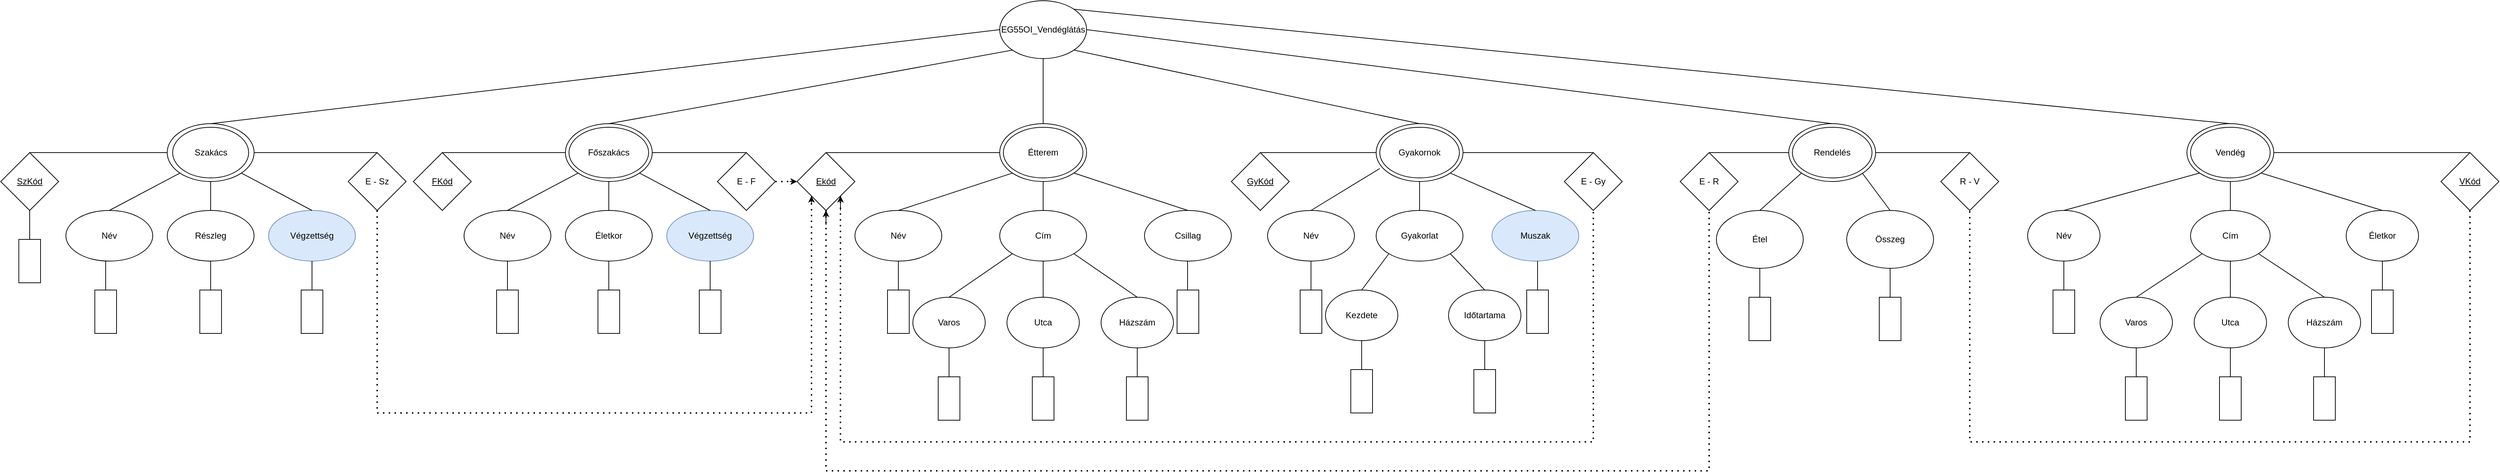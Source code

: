 <mxfile version="24.7.17">
  <diagram name="1 oldal" id="39Sv8bva1wF6lLJyQfV2">
    <mxGraphModel dx="2261" dy="780" grid="1" gridSize="10" guides="1" tooltips="1" connect="1" arrows="1" fold="1" page="1" pageScale="1" pageWidth="827" pageHeight="1169" math="0" shadow="0">
      <root>
        <mxCell id="0" />
        <mxCell id="1" parent="0" />
        <mxCell id="MbpDUtjtTkJc41aYU_he-1" value="Étterem" style="ellipse;whiteSpace=wrap;html=1;strokeWidth=1;fillStyle=auto;perimeterSpacing=0;strokeColor=default;" vertex="1" parent="1">
          <mxGeometry x="1340" y="200" width="120" height="80" as="geometry" />
        </mxCell>
        <mxCell id="MbpDUtjtTkJc41aYU_he-10" value="EG55OI_Vendéglátás" style="ellipse;whiteSpace=wrap;html=1;" vertex="1" parent="1">
          <mxGeometry x="1340" y="30" width="120" height="80" as="geometry" />
        </mxCell>
        <mxCell id="MbpDUtjtTkJc41aYU_he-12" value="Név" style="ellipse;whiteSpace=wrap;html=1;" vertex="1" parent="1">
          <mxGeometry x="1140" y="320" width="120" height="70" as="geometry" />
        </mxCell>
        <mxCell id="MbpDUtjtTkJc41aYU_he-13" value="Cím" style="ellipse;whiteSpace=wrap;html=1;" vertex="1" parent="1">
          <mxGeometry x="1340" y="320" width="120" height="70" as="geometry" />
        </mxCell>
        <mxCell id="MbpDUtjtTkJc41aYU_he-14" value="Csillag" style="ellipse;whiteSpace=wrap;html=1;" vertex="1" parent="1">
          <mxGeometry x="1540" y="320" width="120" height="70" as="geometry" />
        </mxCell>
        <mxCell id="MbpDUtjtTkJc41aYU_he-15" value="" style="endArrow=none;html=1;rounded=0;exitX=0.5;exitY=0;exitDx=0;exitDy=0;entryX=0;entryY=1;entryDx=0;entryDy=0;" edge="1" parent="1" source="MbpDUtjtTkJc41aYU_he-12" target="MbpDUtjtTkJc41aYU_he-1">
          <mxGeometry width="50" height="50" relative="1" as="geometry">
            <mxPoint x="1350" y="430" as="sourcePoint" />
            <mxPoint x="1400" y="380" as="targetPoint" />
          </mxGeometry>
        </mxCell>
        <mxCell id="MbpDUtjtTkJc41aYU_he-16" value="" style="endArrow=none;html=1;rounded=0;entryX=0.5;entryY=0;entryDx=0;entryDy=0;exitX=0.5;exitY=1;exitDx=0;exitDy=0;" edge="1" parent="1" source="MbpDUtjtTkJc41aYU_he-1" target="MbpDUtjtTkJc41aYU_he-13">
          <mxGeometry width="50" height="50" relative="1" as="geometry">
            <mxPoint x="700" y="470" as="sourcePoint" />
            <mxPoint x="750" y="420" as="targetPoint" />
          </mxGeometry>
        </mxCell>
        <mxCell id="MbpDUtjtTkJc41aYU_he-17" value="" style="endArrow=none;html=1;rounded=0;entryX=0.5;entryY=0;entryDx=0;entryDy=0;exitX=1;exitY=1;exitDx=0;exitDy=0;" edge="1" parent="1" source="MbpDUtjtTkJc41aYU_he-1" target="MbpDUtjtTkJc41aYU_he-14">
          <mxGeometry width="50" height="50" relative="1" as="geometry">
            <mxPoint x="1350" y="430" as="sourcePoint" />
            <mxPoint x="1400" y="380" as="targetPoint" />
          </mxGeometry>
        </mxCell>
        <mxCell id="MbpDUtjtTkJc41aYU_he-18" value="Varos" style="ellipse;whiteSpace=wrap;html=1;" vertex="1" parent="1">
          <mxGeometry x="1220" y="440" width="100" height="70" as="geometry" />
        </mxCell>
        <mxCell id="MbpDUtjtTkJc41aYU_he-19" value="Utca" style="ellipse;whiteSpace=wrap;html=1;" vertex="1" parent="1">
          <mxGeometry x="1350" y="440" width="100" height="70" as="geometry" />
        </mxCell>
        <mxCell id="MbpDUtjtTkJc41aYU_he-20" value="Házszám" style="ellipse;whiteSpace=wrap;html=1;" vertex="1" parent="1">
          <mxGeometry x="1480" y="440" width="100" height="70" as="geometry" />
        </mxCell>
        <mxCell id="MbpDUtjtTkJc41aYU_he-21" value="" style="endArrow=none;html=1;rounded=0;exitX=0.5;exitY=0;exitDx=0;exitDy=0;entryX=0;entryY=1;entryDx=0;entryDy=0;" edge="1" parent="1" source="MbpDUtjtTkJc41aYU_he-18" target="MbpDUtjtTkJc41aYU_he-13">
          <mxGeometry width="50" height="50" relative="1" as="geometry">
            <mxPoint x="1370" y="430" as="sourcePoint" />
            <mxPoint x="1420" y="380" as="targetPoint" />
          </mxGeometry>
        </mxCell>
        <mxCell id="MbpDUtjtTkJc41aYU_he-22" value="" style="endArrow=none;html=1;rounded=0;exitX=0.5;exitY=0;exitDx=0;exitDy=0;entryX=0.5;entryY=1;entryDx=0;entryDy=0;" edge="1" parent="1" source="MbpDUtjtTkJc41aYU_he-19" target="MbpDUtjtTkJc41aYU_he-13">
          <mxGeometry width="50" height="50" relative="1" as="geometry">
            <mxPoint x="1370" y="430" as="sourcePoint" />
            <mxPoint x="1420" y="380" as="targetPoint" />
          </mxGeometry>
        </mxCell>
        <mxCell id="MbpDUtjtTkJc41aYU_he-23" value="" style="endArrow=none;html=1;rounded=0;exitX=0.5;exitY=0;exitDx=0;exitDy=0;entryX=1;entryY=1;entryDx=0;entryDy=0;" edge="1" parent="1" source="MbpDUtjtTkJc41aYU_he-20" target="MbpDUtjtTkJc41aYU_he-13">
          <mxGeometry width="50" height="50" relative="1" as="geometry">
            <mxPoint x="1370" y="430" as="sourcePoint" />
            <mxPoint x="1430" y="390" as="targetPoint" />
          </mxGeometry>
        </mxCell>
        <mxCell id="MbpDUtjtTkJc41aYU_he-24" value="&lt;u&gt;Ekód&lt;/u&gt;" style="rhombus;whiteSpace=wrap;html=1;" vertex="1" parent="1">
          <mxGeometry x="1060" y="240" width="80" height="80" as="geometry" />
        </mxCell>
        <mxCell id="MbpDUtjtTkJc41aYU_he-25" value="" style="endArrow=none;html=1;rounded=0;exitX=0.5;exitY=0;exitDx=0;exitDy=0;entryX=0;entryY=0.5;entryDx=0;entryDy=0;" edge="1" parent="1" source="MbpDUtjtTkJc41aYU_he-24" target="MbpDUtjtTkJc41aYU_he-1">
          <mxGeometry width="50" height="50" relative="1" as="geometry">
            <mxPoint x="1350" y="430" as="sourcePoint" />
            <mxPoint x="1400" y="380" as="targetPoint" />
          </mxGeometry>
        </mxCell>
        <mxCell id="MbpDUtjtTkJc41aYU_he-29" value="Főszakács" style="ellipse;whiteSpace=wrap;html=1;" vertex="1" parent="1">
          <mxGeometry x="740" y="200" width="120" height="80" as="geometry" />
        </mxCell>
        <mxCell id="MbpDUtjtTkJc41aYU_he-30" value="" style="endArrow=none;html=1;rounded=0;exitX=0.5;exitY=0;exitDx=0;exitDy=0;entryX=0.5;entryY=1;entryDx=0;entryDy=0;" edge="1" parent="1" source="MbpDUtjtTkJc41aYU_he-1" target="MbpDUtjtTkJc41aYU_he-10">
          <mxGeometry width="50" height="50" relative="1" as="geometry">
            <mxPoint x="390" y="430" as="sourcePoint" />
            <mxPoint x="440" y="380" as="targetPoint" />
          </mxGeometry>
        </mxCell>
        <mxCell id="MbpDUtjtTkJc41aYU_he-31" value="" style="endArrow=none;html=1;rounded=0;entryX=0.5;entryY=0;entryDx=0;entryDy=0;exitX=0;exitY=1;exitDx=0;exitDy=0;" edge="1" parent="1" source="MbpDUtjtTkJc41aYU_he-10" target="MbpDUtjtTkJc41aYU_he-29">
          <mxGeometry width="50" height="50" relative="1" as="geometry">
            <mxPoint x="390" y="430" as="sourcePoint" />
            <mxPoint x="440" y="380" as="targetPoint" />
          </mxGeometry>
        </mxCell>
        <mxCell id="MbpDUtjtTkJc41aYU_he-32" value="&lt;u&gt;FKód&lt;/u&gt;" style="rhombus;whiteSpace=wrap;html=1;" vertex="1" parent="1">
          <mxGeometry x="530" y="240" width="80" height="80" as="geometry" />
        </mxCell>
        <mxCell id="MbpDUtjtTkJc41aYU_he-33" value="" style="endArrow=none;html=1;rounded=0;entryX=0.5;entryY=0;entryDx=0;entryDy=0;exitX=0;exitY=0.5;exitDx=0;exitDy=0;" edge="1" parent="1" source="MbpDUtjtTkJc41aYU_he-29" target="MbpDUtjtTkJc41aYU_he-32">
          <mxGeometry width="50" height="50" relative="1" as="geometry">
            <mxPoint x="590" y="430" as="sourcePoint" />
            <mxPoint x="640" y="380" as="targetPoint" />
          </mxGeometry>
        </mxCell>
        <mxCell id="MbpDUtjtTkJc41aYU_he-34" value="Név" style="ellipse;whiteSpace=wrap;html=1;" vertex="1" parent="1">
          <mxGeometry x="600" y="320" width="120" height="70" as="geometry" />
        </mxCell>
        <mxCell id="MbpDUtjtTkJc41aYU_he-35" value="Életkor" style="ellipse;whiteSpace=wrap;html=1;" vertex="1" parent="1">
          <mxGeometry x="740" y="320" width="120" height="70" as="geometry" />
        </mxCell>
        <mxCell id="MbpDUtjtTkJc41aYU_he-36" value="Végzettség" style="ellipse;whiteSpace=wrap;html=1;fillColor=#dae8fc;strokeColor=#6c8ebf;" vertex="1" parent="1">
          <mxGeometry x="880" y="320" width="120" height="70" as="geometry" />
        </mxCell>
        <mxCell id="MbpDUtjtTkJc41aYU_he-37" value="" style="endArrow=none;html=1;rounded=0;exitX=0;exitY=1;exitDx=0;exitDy=0;entryX=0.5;entryY=0;entryDx=0;entryDy=0;" edge="1" parent="1" source="MbpDUtjtTkJc41aYU_he-29" target="MbpDUtjtTkJc41aYU_he-34">
          <mxGeometry width="50" height="50" relative="1" as="geometry">
            <mxPoint x="590" y="430" as="sourcePoint" />
            <mxPoint x="640" y="380" as="targetPoint" />
          </mxGeometry>
        </mxCell>
        <mxCell id="MbpDUtjtTkJc41aYU_he-38" value="" style="endArrow=none;html=1;rounded=0;entryX=0.5;entryY=1;entryDx=0;entryDy=0;exitX=0.5;exitY=0;exitDx=0;exitDy=0;" edge="1" parent="1" source="MbpDUtjtTkJc41aYU_he-35" target="MbpDUtjtTkJc41aYU_he-29">
          <mxGeometry width="50" height="50" relative="1" as="geometry">
            <mxPoint x="590" y="430" as="sourcePoint" />
            <mxPoint x="640" y="380" as="targetPoint" />
          </mxGeometry>
        </mxCell>
        <mxCell id="MbpDUtjtTkJc41aYU_he-39" value="" style="endArrow=none;html=1;rounded=0;entryX=1;entryY=1;entryDx=0;entryDy=0;exitX=0.5;exitY=0;exitDx=0;exitDy=0;" edge="1" parent="1" source="MbpDUtjtTkJc41aYU_he-36" target="MbpDUtjtTkJc41aYU_he-29">
          <mxGeometry width="50" height="50" relative="1" as="geometry">
            <mxPoint x="590" y="430" as="sourcePoint" />
            <mxPoint x="640" y="380" as="targetPoint" />
          </mxGeometry>
        </mxCell>
        <mxCell id="MbpDUtjtTkJc41aYU_he-40" value="Szakács" style="ellipse;whiteSpace=wrap;html=1;" vertex="1" parent="1">
          <mxGeometry x="190" y="200" width="120" height="80" as="geometry" />
        </mxCell>
        <mxCell id="MbpDUtjtTkJc41aYU_he-41" value="" style="endArrow=none;html=1;rounded=0;entryX=0;entryY=0.5;entryDx=0;entryDy=0;exitX=0.5;exitY=0;exitDx=0;exitDy=0;" edge="1" parent="1" source="MbpDUtjtTkJc41aYU_he-40" target="MbpDUtjtTkJc41aYU_he-10">
          <mxGeometry width="50" height="50" relative="1" as="geometry">
            <mxPoint x="670" y="430" as="sourcePoint" />
            <mxPoint x="720" y="380" as="targetPoint" />
          </mxGeometry>
        </mxCell>
        <mxCell id="MbpDUtjtTkJc41aYU_he-42" value="&lt;u&gt;SzKód&lt;/u&gt;" style="rhombus;whiteSpace=wrap;html=1;" vertex="1" parent="1">
          <mxGeometry x="-40" y="240" width="80" height="80" as="geometry" />
        </mxCell>
        <mxCell id="MbpDUtjtTkJc41aYU_he-43" value="" style="endArrow=none;html=1;rounded=0;entryX=0.5;entryY=0;entryDx=0;entryDy=0;exitX=0;exitY=0.5;exitDx=0;exitDy=0;" edge="1" parent="1" source="MbpDUtjtTkJc41aYU_he-40" target="MbpDUtjtTkJc41aYU_he-42">
          <mxGeometry width="50" height="50" relative="1" as="geometry">
            <mxPoint x="80" y="430" as="sourcePoint" />
            <mxPoint x="130" y="380" as="targetPoint" />
          </mxGeometry>
        </mxCell>
        <mxCell id="MbpDUtjtTkJc41aYU_he-44" value="Név" style="ellipse;whiteSpace=wrap;html=1;" vertex="1" parent="1">
          <mxGeometry x="50" y="320" width="120" height="70" as="geometry" />
        </mxCell>
        <mxCell id="MbpDUtjtTkJc41aYU_he-45" value="Részleg" style="ellipse;whiteSpace=wrap;html=1;" vertex="1" parent="1">
          <mxGeometry x="190" y="320" width="120" height="70" as="geometry" />
        </mxCell>
        <mxCell id="MbpDUtjtTkJc41aYU_he-46" value="Végzettség" style="ellipse;whiteSpace=wrap;html=1;fillColor=#dae8fc;strokeColor=#6c8ebf;" vertex="1" parent="1">
          <mxGeometry x="330" y="320" width="120" height="70" as="geometry" />
        </mxCell>
        <mxCell id="MbpDUtjtTkJc41aYU_he-48" value="" style="endArrow=none;html=1;rounded=0;exitX=0.5;exitY=0;exitDx=0;exitDy=0;entryX=0;entryY=1;entryDx=0;entryDy=0;" edge="1" parent="1" source="MbpDUtjtTkJc41aYU_he-44" target="MbpDUtjtTkJc41aYU_he-40">
          <mxGeometry width="50" height="50" relative="1" as="geometry">
            <mxPoint x="80" y="430" as="sourcePoint" />
            <mxPoint x="130" y="380" as="targetPoint" />
          </mxGeometry>
        </mxCell>
        <mxCell id="MbpDUtjtTkJc41aYU_he-49" value="" style="endArrow=none;html=1;rounded=0;exitX=0.5;exitY=0;exitDx=0;exitDy=0;entryX=0.5;entryY=1;entryDx=0;entryDy=0;" edge="1" parent="1" source="MbpDUtjtTkJc41aYU_he-45" target="MbpDUtjtTkJc41aYU_he-40">
          <mxGeometry width="50" height="50" relative="1" as="geometry">
            <mxPoint x="80" y="430" as="sourcePoint" />
            <mxPoint x="130" y="380" as="targetPoint" />
          </mxGeometry>
        </mxCell>
        <mxCell id="MbpDUtjtTkJc41aYU_he-50" value="" style="endArrow=none;html=1;rounded=0;entryX=1;entryY=1;entryDx=0;entryDy=0;exitX=0.5;exitY=0;exitDx=0;exitDy=0;" edge="1" parent="1" source="MbpDUtjtTkJc41aYU_he-46" target="MbpDUtjtTkJc41aYU_he-40">
          <mxGeometry width="50" height="50" relative="1" as="geometry">
            <mxPoint x="80" y="430" as="sourcePoint" />
            <mxPoint x="130" y="380" as="targetPoint" />
          </mxGeometry>
        </mxCell>
        <mxCell id="MbpDUtjtTkJc41aYU_he-51" value="Gyakornok" style="ellipse;whiteSpace=wrap;html=1;" vertex="1" parent="1">
          <mxGeometry x="1860" y="200" width="120" height="80" as="geometry" />
        </mxCell>
        <mxCell id="MbpDUtjtTkJc41aYU_he-52" value="" style="endArrow=none;html=1;rounded=0;entryX=1;entryY=1;entryDx=0;entryDy=0;exitX=0.5;exitY=0;exitDx=0;exitDy=0;" edge="1" parent="1" source="MbpDUtjtTkJc41aYU_he-51" target="MbpDUtjtTkJc41aYU_he-10">
          <mxGeometry width="50" height="50" relative="1" as="geometry">
            <mxPoint x="1190" y="430" as="sourcePoint" />
            <mxPoint x="1240" y="380" as="targetPoint" />
          </mxGeometry>
        </mxCell>
        <mxCell id="MbpDUtjtTkJc41aYU_he-53" value="&lt;u&gt;GyKód&lt;/u&gt;" style="rhombus;whiteSpace=wrap;html=1;" vertex="1" parent="1">
          <mxGeometry x="1660" y="240" width="80" height="80" as="geometry" />
        </mxCell>
        <mxCell id="MbpDUtjtTkJc41aYU_he-54" value="" style="endArrow=none;html=1;rounded=0;entryX=0.5;entryY=0;entryDx=0;entryDy=0;exitX=0;exitY=0.5;exitDx=0;exitDy=0;" edge="1" parent="1" source="MbpDUtjtTkJc41aYU_he-51">
          <mxGeometry width="50" height="50" relative="1" as="geometry">
            <mxPoint x="1290" y="430" as="sourcePoint" />
            <mxPoint x="1700" y="240" as="targetPoint" />
          </mxGeometry>
        </mxCell>
        <mxCell id="MbpDUtjtTkJc41aYU_he-55" value="Név" style="ellipse;whiteSpace=wrap;html=1;" vertex="1" parent="1">
          <mxGeometry x="1710" y="320" width="120" height="70" as="geometry" />
        </mxCell>
        <mxCell id="MbpDUtjtTkJc41aYU_he-56" value="Gyakorlat" style="ellipse;whiteSpace=wrap;html=1;" vertex="1" parent="1">
          <mxGeometry x="1860" y="320" width="120" height="70" as="geometry" />
        </mxCell>
        <mxCell id="MbpDUtjtTkJc41aYU_he-57" value="Muszak" style="ellipse;whiteSpace=wrap;html=1;fillColor=#dae8fc;strokeColor=#6c8ebf;" vertex="1" parent="1">
          <mxGeometry x="2020" y="320" width="120" height="70" as="geometry" />
        </mxCell>
        <mxCell id="MbpDUtjtTkJc41aYU_he-58" value="" style="endArrow=none;html=1;rounded=0;exitX=0.5;exitY=0;exitDx=0;exitDy=0;entryX=0.042;entryY=0.775;entryDx=0;entryDy=0;entryPerimeter=0;" edge="1" parent="1" source="MbpDUtjtTkJc41aYU_he-55" target="MbpDUtjtTkJc41aYU_he-51">
          <mxGeometry width="50" height="50" relative="1" as="geometry">
            <mxPoint x="1690" y="430" as="sourcePoint" />
            <mxPoint x="1740" y="380" as="targetPoint" />
          </mxGeometry>
        </mxCell>
        <mxCell id="MbpDUtjtTkJc41aYU_he-59" value="" style="endArrow=none;html=1;rounded=0;exitX=0.5;exitY=0;exitDx=0;exitDy=0;entryX=0.5;entryY=1;entryDx=0;entryDy=0;" edge="1" parent="1" source="MbpDUtjtTkJc41aYU_he-56" target="MbpDUtjtTkJc41aYU_he-51">
          <mxGeometry width="50" height="50" relative="1" as="geometry">
            <mxPoint x="1690" y="430" as="sourcePoint" />
            <mxPoint x="1740" y="380" as="targetPoint" />
          </mxGeometry>
        </mxCell>
        <mxCell id="MbpDUtjtTkJc41aYU_he-60" value="" style="endArrow=none;html=1;rounded=0;exitX=0.5;exitY=0;exitDx=0;exitDy=0;entryX=1;entryY=1;entryDx=0;entryDy=0;" edge="1" parent="1" source="MbpDUtjtTkJc41aYU_he-57" target="MbpDUtjtTkJc41aYU_he-51">
          <mxGeometry width="50" height="50" relative="1" as="geometry">
            <mxPoint x="1690" y="430" as="sourcePoint" />
            <mxPoint x="1740" y="380" as="targetPoint" />
          </mxGeometry>
        </mxCell>
        <mxCell id="MbpDUtjtTkJc41aYU_he-61" value="Kezdete" style="ellipse;whiteSpace=wrap;html=1;" vertex="1" parent="1">
          <mxGeometry x="1790" y="430" width="100" height="70" as="geometry" />
        </mxCell>
        <mxCell id="MbpDUtjtTkJc41aYU_he-62" value="Időtartama" style="ellipse;whiteSpace=wrap;html=1;" vertex="1" parent="1">
          <mxGeometry x="1960" y="430" width="100" height="70" as="geometry" />
        </mxCell>
        <mxCell id="MbpDUtjtTkJc41aYU_he-63" value="" style="endArrow=none;html=1;rounded=0;exitX=0.5;exitY=0;exitDx=0;exitDy=0;entryX=0;entryY=1;entryDx=0;entryDy=0;" edge="1" parent="1" source="MbpDUtjtTkJc41aYU_he-61" target="MbpDUtjtTkJc41aYU_he-56">
          <mxGeometry width="50" height="50" relative="1" as="geometry">
            <mxPoint x="2010" y="430" as="sourcePoint" />
            <mxPoint x="2060" y="380" as="targetPoint" />
          </mxGeometry>
        </mxCell>
        <mxCell id="MbpDUtjtTkJc41aYU_he-64" value="" style="endArrow=none;html=1;rounded=0;exitX=0.5;exitY=0;exitDx=0;exitDy=0;entryX=1;entryY=1;entryDx=0;entryDy=0;" edge="1" parent="1" source="MbpDUtjtTkJc41aYU_he-62" target="MbpDUtjtTkJc41aYU_he-56">
          <mxGeometry width="50" height="50" relative="1" as="geometry">
            <mxPoint x="2010" y="430" as="sourcePoint" />
            <mxPoint x="2060" y="380" as="targetPoint" />
          </mxGeometry>
        </mxCell>
        <mxCell id="MbpDUtjtTkJc41aYU_he-67" value="" style="endArrow=none;html=1;rounded=0;exitX=1;exitY=0.5;exitDx=0;exitDy=0;entryX=0.5;entryY=0;entryDx=0;entryDy=0;" edge="1" parent="1" source="MbpDUtjtTkJc41aYU_he-10" target="MbpDUtjtTkJc41aYU_he-163">
          <mxGeometry width="50" height="50" relative="1" as="geometry">
            <mxPoint x="1910" y="430" as="sourcePoint" />
            <mxPoint x="2461" y="195" as="targetPoint" />
          </mxGeometry>
        </mxCell>
        <mxCell id="MbpDUtjtTkJc41aYU_he-69" value="Összeg" style="ellipse;whiteSpace=wrap;html=1;" vertex="1" parent="1">
          <mxGeometry x="2510" y="320" width="120" height="80" as="geometry" />
        </mxCell>
        <mxCell id="MbpDUtjtTkJc41aYU_he-70" value="Étel" style="ellipse;whiteSpace=wrap;html=1;" vertex="1" parent="1">
          <mxGeometry x="2330" y="320" width="120" height="80" as="geometry" />
        </mxCell>
        <mxCell id="MbpDUtjtTkJc41aYU_he-71" value="Vendég" style="ellipse;whiteSpace=wrap;html=1;" vertex="1" parent="1">
          <mxGeometry x="2980" y="200" width="120" height="80" as="geometry" />
        </mxCell>
        <mxCell id="MbpDUtjtTkJc41aYU_he-73" value="Szakács" style="ellipse;whiteSpace=wrap;html=1;" vertex="1" parent="1">
          <mxGeometry x="197.5" y="205" width="105" height="70" as="geometry" />
        </mxCell>
        <mxCell id="MbpDUtjtTkJc41aYU_he-74" value="Étterem" style="ellipse;whiteSpace=wrap;html=1;" vertex="1" parent="1">
          <mxGeometry x="1345" y="205" width="110" height="70" as="geometry" />
        </mxCell>
        <mxCell id="MbpDUtjtTkJc41aYU_he-75" value="Főszakács" style="ellipse;whiteSpace=wrap;html=1;" vertex="1" parent="1">
          <mxGeometry x="745" y="205" width="110" height="70" as="geometry" />
        </mxCell>
        <mxCell id="MbpDUtjtTkJc41aYU_he-76" value="Gyakornok" style="ellipse;whiteSpace=wrap;html=1;" vertex="1" parent="1">
          <mxGeometry x="1865" y="205" width="110" height="70" as="geometry" />
        </mxCell>
        <mxCell id="MbpDUtjtTkJc41aYU_he-77" value="" style="endArrow=none;html=1;rounded=0;exitX=0.5;exitY=0;exitDx=0;exitDy=0;entryX=0;entryY=1;entryDx=0;entryDy=0;" edge="1" parent="1" source="MbpDUtjtTkJc41aYU_he-70" target="MbpDUtjtTkJc41aYU_he-163">
          <mxGeometry width="50" height="50" relative="1" as="geometry">
            <mxPoint x="2190" y="430" as="sourcePoint" />
            <mxPoint x="2511" y="235" as="targetPoint" />
          </mxGeometry>
        </mxCell>
        <mxCell id="MbpDUtjtTkJc41aYU_he-78" value="" style="endArrow=none;html=1;rounded=0;exitX=0.5;exitY=0;exitDx=0;exitDy=0;entryX=1;entryY=1;entryDx=0;entryDy=0;" edge="1" parent="1" source="MbpDUtjtTkJc41aYU_he-69" target="MbpDUtjtTkJc41aYU_he-164">
          <mxGeometry width="50" height="50" relative="1" as="geometry">
            <mxPoint x="2190" y="430" as="sourcePoint" />
            <mxPoint x="2560" y="280" as="targetPoint" />
          </mxGeometry>
        </mxCell>
        <mxCell id="MbpDUtjtTkJc41aYU_he-83" value="&lt;u&gt;VKód&lt;/u&gt;" style="rhombus;whiteSpace=wrap;html=1;" vertex="1" parent="1">
          <mxGeometry x="3331" y="240" width="80" height="80" as="geometry" />
        </mxCell>
        <mxCell id="MbpDUtjtTkJc41aYU_he-84" value="" style="endArrow=none;html=1;rounded=0;exitX=1;exitY=0.5;exitDx=0;exitDy=0;entryX=0.5;entryY=0;entryDx=0;entryDy=0;" edge="1" parent="1" source="MbpDUtjtTkJc41aYU_he-71" target="MbpDUtjtTkJc41aYU_he-83">
          <mxGeometry width="50" height="50" relative="1" as="geometry">
            <mxPoint x="2820" y="310" as="sourcePoint" />
            <mxPoint x="2870" y="260" as="targetPoint" />
          </mxGeometry>
        </mxCell>
        <mxCell id="MbpDUtjtTkJc41aYU_he-85" value="Életkor" style="ellipse;whiteSpace=wrap;html=1;" vertex="1" parent="1">
          <mxGeometry x="3200" y="320" width="100" height="70" as="geometry" />
        </mxCell>
        <mxCell id="MbpDUtjtTkJc41aYU_he-86" value="Név" style="ellipse;whiteSpace=wrap;html=1;" vertex="1" parent="1">
          <mxGeometry x="2760" y="320" width="100" height="70" as="geometry" />
        </mxCell>
        <mxCell id="MbpDUtjtTkJc41aYU_he-87" value="Cím" style="ellipse;whiteSpace=wrap;html=1;" vertex="1" parent="1">
          <mxGeometry x="2985" y="320" width="110" height="70" as="geometry" />
        </mxCell>
        <mxCell id="MbpDUtjtTkJc41aYU_he-88" value="Varos" style="ellipse;whiteSpace=wrap;html=1;" vertex="1" parent="1">
          <mxGeometry x="2860" y="440" width="100" height="70" as="geometry" />
        </mxCell>
        <mxCell id="MbpDUtjtTkJc41aYU_he-89" value="Utca" style="ellipse;whiteSpace=wrap;html=1;" vertex="1" parent="1">
          <mxGeometry x="2990" y="440" width="100" height="70" as="geometry" />
        </mxCell>
        <mxCell id="MbpDUtjtTkJc41aYU_he-90" value="Házszám" style="ellipse;whiteSpace=wrap;html=1;" vertex="1" parent="1">
          <mxGeometry x="3120" y="440" width="100" height="70" as="geometry" />
        </mxCell>
        <mxCell id="MbpDUtjtTkJc41aYU_he-91" value="" style="endArrow=none;html=1;rounded=0;exitX=0.5;exitY=0;exitDx=0;exitDy=0;entryX=0;entryY=1;entryDx=0;entryDy=0;" edge="1" parent="1" source="MbpDUtjtTkJc41aYU_he-88" target="MbpDUtjtTkJc41aYU_he-87">
          <mxGeometry width="50" height="50" relative="1" as="geometry">
            <mxPoint x="3030" y="430" as="sourcePoint" />
            <mxPoint x="3080" y="380" as="targetPoint" />
          </mxGeometry>
        </mxCell>
        <mxCell id="MbpDUtjtTkJc41aYU_he-92" value="" style="endArrow=none;html=1;rounded=0;exitX=0.5;exitY=0;exitDx=0;exitDy=0;entryX=0.5;entryY=1;entryDx=0;entryDy=0;" edge="1" parent="1" source="MbpDUtjtTkJc41aYU_he-89" target="MbpDUtjtTkJc41aYU_he-87">
          <mxGeometry width="50" height="50" relative="1" as="geometry">
            <mxPoint x="3030" y="430" as="sourcePoint" />
            <mxPoint x="3080" y="380" as="targetPoint" />
          </mxGeometry>
        </mxCell>
        <mxCell id="MbpDUtjtTkJc41aYU_he-93" value="" style="endArrow=none;html=1;rounded=0;exitX=0.5;exitY=0;exitDx=0;exitDy=0;entryX=1;entryY=1;entryDx=0;entryDy=0;" edge="1" parent="1" source="MbpDUtjtTkJc41aYU_he-90" target="MbpDUtjtTkJc41aYU_he-87">
          <mxGeometry width="50" height="50" relative="1" as="geometry">
            <mxPoint x="3030" y="430" as="sourcePoint" />
            <mxPoint x="3090" y="390" as="targetPoint" />
          </mxGeometry>
        </mxCell>
        <mxCell id="MbpDUtjtTkJc41aYU_he-94" value="" style="endArrow=none;html=1;rounded=0;exitX=0.5;exitY=0;exitDx=0;exitDy=0;entryX=0;entryY=1;entryDx=0;entryDy=0;" edge="1" parent="1" source="MbpDUtjtTkJc41aYU_he-86" target="MbpDUtjtTkJc41aYU_he-71">
          <mxGeometry width="50" height="50" relative="1" as="geometry">
            <mxPoint x="2850" y="310" as="sourcePoint" />
            <mxPoint x="2900" y="260" as="targetPoint" />
          </mxGeometry>
        </mxCell>
        <mxCell id="MbpDUtjtTkJc41aYU_he-95" value="" style="endArrow=none;html=1;rounded=0;exitX=0.5;exitY=0;exitDx=0;exitDy=0;entryX=0.5;entryY=1;entryDx=0;entryDy=0;" edge="1" parent="1" source="MbpDUtjtTkJc41aYU_he-87" target="MbpDUtjtTkJc41aYU_he-71">
          <mxGeometry width="50" height="50" relative="1" as="geometry">
            <mxPoint x="2850" y="310" as="sourcePoint" />
            <mxPoint x="2900" y="260" as="targetPoint" />
          </mxGeometry>
        </mxCell>
        <mxCell id="MbpDUtjtTkJc41aYU_he-96" value="" style="endArrow=none;html=1;rounded=0;exitX=0.5;exitY=0;exitDx=0;exitDy=0;entryX=1;entryY=1;entryDx=0;entryDy=0;" edge="1" parent="1" source="MbpDUtjtTkJc41aYU_he-85" target="MbpDUtjtTkJc41aYU_he-71">
          <mxGeometry width="50" height="50" relative="1" as="geometry">
            <mxPoint x="2850" y="310" as="sourcePoint" />
            <mxPoint x="2900" y="260" as="targetPoint" />
          </mxGeometry>
        </mxCell>
        <mxCell id="MbpDUtjtTkJc41aYU_he-98" value="Vendég" style="ellipse;whiteSpace=wrap;html=1;" vertex="1" parent="1">
          <mxGeometry x="2985" y="205" width="110" height="70" as="geometry" />
        </mxCell>
        <mxCell id="MbpDUtjtTkJc41aYU_he-99" value="E - F" style="rhombus;whiteSpace=wrap;html=1;" vertex="1" parent="1">
          <mxGeometry x="950" y="240" width="80" height="80" as="geometry" />
        </mxCell>
        <mxCell id="MbpDUtjtTkJc41aYU_he-100" value="" style="endArrow=none;html=1;rounded=0;exitX=1;exitY=0.5;exitDx=0;exitDy=0;entryX=0.5;entryY=0;entryDx=0;entryDy=0;" edge="1" parent="1" source="MbpDUtjtTkJc41aYU_he-29" target="MbpDUtjtTkJc41aYU_he-99">
          <mxGeometry width="50" height="50" relative="1" as="geometry">
            <mxPoint x="910" y="430" as="sourcePoint" />
            <mxPoint x="960" y="380" as="targetPoint" />
          </mxGeometry>
        </mxCell>
        <mxCell id="MbpDUtjtTkJc41aYU_he-102" value="" style="rounded=0;whiteSpace=wrap;html=1;" vertex="1" parent="1">
          <mxGeometry x="-15" y="360" width="30" height="60" as="geometry" />
        </mxCell>
        <mxCell id="MbpDUtjtTkJc41aYU_he-103" value="" style="endArrow=none;html=1;rounded=0;exitX=0.5;exitY=0;exitDx=0;exitDy=0;entryX=0.5;entryY=1;entryDx=0;entryDy=0;" edge="1" parent="1" source="MbpDUtjtTkJc41aYU_he-102" target="MbpDUtjtTkJc41aYU_he-42">
          <mxGeometry width="50" height="50" relative="1" as="geometry">
            <mxPoint x="320" y="330" as="sourcePoint" />
            <mxPoint x="370" y="280" as="targetPoint" />
          </mxGeometry>
        </mxCell>
        <mxCell id="MbpDUtjtTkJc41aYU_he-104" value="" style="rounded=0;whiteSpace=wrap;html=1;" vertex="1" parent="1">
          <mxGeometry x="90" y="430" width="30" height="60" as="geometry" />
        </mxCell>
        <mxCell id="MbpDUtjtTkJc41aYU_he-105" value="" style="endArrow=none;html=1;rounded=0;exitX=0.5;exitY=0;exitDx=0;exitDy=0;entryX=0.5;entryY=1;entryDx=0;entryDy=0;" edge="1" parent="1" source="MbpDUtjtTkJc41aYU_he-104">
          <mxGeometry width="50" height="50" relative="1" as="geometry">
            <mxPoint x="425" y="400" as="sourcePoint" />
            <mxPoint x="105" y="390" as="targetPoint" />
          </mxGeometry>
        </mxCell>
        <mxCell id="MbpDUtjtTkJc41aYU_he-106" value="" style="rounded=0;whiteSpace=wrap;html=1;" vertex="1" parent="1">
          <mxGeometry x="235" y="430" width="30" height="60" as="geometry" />
        </mxCell>
        <mxCell id="MbpDUtjtTkJc41aYU_he-107" value="" style="endArrow=none;html=1;rounded=0;exitX=0.5;exitY=0;exitDx=0;exitDy=0;entryX=0.5;entryY=1;entryDx=0;entryDy=0;" edge="1" parent="1" source="MbpDUtjtTkJc41aYU_he-106">
          <mxGeometry width="50" height="50" relative="1" as="geometry">
            <mxPoint x="570" y="400" as="sourcePoint" />
            <mxPoint x="250" y="390" as="targetPoint" />
          </mxGeometry>
        </mxCell>
        <mxCell id="MbpDUtjtTkJc41aYU_he-108" value="" style="rounded=0;whiteSpace=wrap;html=1;" vertex="1" parent="1">
          <mxGeometry x="375" y="430" width="30" height="60" as="geometry" />
        </mxCell>
        <mxCell id="MbpDUtjtTkJc41aYU_he-109" value="" style="endArrow=none;html=1;rounded=0;exitX=0.5;exitY=0;exitDx=0;exitDy=0;entryX=0.5;entryY=1;entryDx=0;entryDy=0;" edge="1" parent="1" source="MbpDUtjtTkJc41aYU_he-108">
          <mxGeometry width="50" height="50" relative="1" as="geometry">
            <mxPoint x="710" y="400" as="sourcePoint" />
            <mxPoint x="390" y="390" as="targetPoint" />
          </mxGeometry>
        </mxCell>
        <mxCell id="MbpDUtjtTkJc41aYU_he-110" value="" style="rounded=0;whiteSpace=wrap;html=1;" vertex="1" parent="1">
          <mxGeometry x="645" y="430" width="30" height="60" as="geometry" />
        </mxCell>
        <mxCell id="MbpDUtjtTkJc41aYU_he-111" value="" style="endArrow=none;html=1;rounded=0;exitX=0.5;exitY=0;exitDx=0;exitDy=0;entryX=0.5;entryY=1;entryDx=0;entryDy=0;" edge="1" parent="1" source="MbpDUtjtTkJc41aYU_he-110">
          <mxGeometry width="50" height="50" relative="1" as="geometry">
            <mxPoint x="980" y="400" as="sourcePoint" />
            <mxPoint x="660" y="390" as="targetPoint" />
          </mxGeometry>
        </mxCell>
        <mxCell id="MbpDUtjtTkJc41aYU_he-112" value="" style="rounded=0;whiteSpace=wrap;html=1;" vertex="1" parent="1">
          <mxGeometry x="785" y="430" width="30" height="60" as="geometry" />
        </mxCell>
        <mxCell id="MbpDUtjtTkJc41aYU_he-113" value="" style="endArrow=none;html=1;rounded=0;exitX=0.5;exitY=0;exitDx=0;exitDy=0;entryX=0.5;entryY=1;entryDx=0;entryDy=0;" edge="1" parent="1" source="MbpDUtjtTkJc41aYU_he-112">
          <mxGeometry width="50" height="50" relative="1" as="geometry">
            <mxPoint x="1120" y="400" as="sourcePoint" />
            <mxPoint x="800" y="390" as="targetPoint" />
          </mxGeometry>
        </mxCell>
        <mxCell id="MbpDUtjtTkJc41aYU_he-114" value="" style="rounded=0;whiteSpace=wrap;html=1;" vertex="1" parent="1">
          <mxGeometry x="925" y="430" width="30" height="60" as="geometry" />
        </mxCell>
        <mxCell id="MbpDUtjtTkJc41aYU_he-115" value="" style="endArrow=none;html=1;rounded=0;exitX=0.5;exitY=0;exitDx=0;exitDy=0;entryX=0.5;entryY=1;entryDx=0;entryDy=0;" edge="1" parent="1" source="MbpDUtjtTkJc41aYU_he-114">
          <mxGeometry width="50" height="50" relative="1" as="geometry">
            <mxPoint x="1260" y="400" as="sourcePoint" />
            <mxPoint x="940" y="390" as="targetPoint" />
          </mxGeometry>
        </mxCell>
        <mxCell id="MbpDUtjtTkJc41aYU_he-116" value="" style="rounded=0;whiteSpace=wrap;html=1;" vertex="1" parent="1">
          <mxGeometry x="1255" y="550" width="30" height="60" as="geometry" />
        </mxCell>
        <mxCell id="MbpDUtjtTkJc41aYU_he-117" value="" style="endArrow=none;html=1;rounded=0;exitX=0.5;exitY=0;exitDx=0;exitDy=0;entryX=0.5;entryY=1;entryDx=0;entryDy=0;" edge="1" parent="1" source="MbpDUtjtTkJc41aYU_he-116">
          <mxGeometry width="50" height="50" relative="1" as="geometry">
            <mxPoint x="1590" y="520" as="sourcePoint" />
            <mxPoint x="1270" y="510" as="targetPoint" />
          </mxGeometry>
        </mxCell>
        <mxCell id="MbpDUtjtTkJc41aYU_he-118" value="" style="rounded=0;whiteSpace=wrap;html=1;" vertex="1" parent="1">
          <mxGeometry x="1385" y="550" width="30" height="60" as="geometry" />
        </mxCell>
        <mxCell id="MbpDUtjtTkJc41aYU_he-119" value="" style="endArrow=none;html=1;rounded=0;exitX=0.5;exitY=0;exitDx=0;exitDy=0;entryX=0.5;entryY=1;entryDx=0;entryDy=0;" edge="1" parent="1" source="MbpDUtjtTkJc41aYU_he-118">
          <mxGeometry width="50" height="50" relative="1" as="geometry">
            <mxPoint x="1720" y="520" as="sourcePoint" />
            <mxPoint x="1400" y="510" as="targetPoint" />
          </mxGeometry>
        </mxCell>
        <mxCell id="MbpDUtjtTkJc41aYU_he-120" value="" style="rounded=0;whiteSpace=wrap;html=1;" vertex="1" parent="1">
          <mxGeometry x="1515" y="550" width="30" height="60" as="geometry" />
        </mxCell>
        <mxCell id="MbpDUtjtTkJc41aYU_he-121" value="" style="endArrow=none;html=1;rounded=0;exitX=0.5;exitY=0;exitDx=0;exitDy=0;entryX=0.5;entryY=1;entryDx=0;entryDy=0;" edge="1" parent="1" source="MbpDUtjtTkJc41aYU_he-120">
          <mxGeometry width="50" height="50" relative="1" as="geometry">
            <mxPoint x="1850" y="520" as="sourcePoint" />
            <mxPoint x="1530" y="510" as="targetPoint" />
          </mxGeometry>
        </mxCell>
        <mxCell id="MbpDUtjtTkJc41aYU_he-122" value="" style="rounded=0;whiteSpace=wrap;html=1;" vertex="1" parent="1">
          <mxGeometry x="1585" y="430" width="30" height="60" as="geometry" />
        </mxCell>
        <mxCell id="MbpDUtjtTkJc41aYU_he-123" value="" style="endArrow=none;html=1;rounded=0;exitX=0.5;exitY=0;exitDx=0;exitDy=0;entryX=0.5;entryY=1;entryDx=0;entryDy=0;" edge="1" parent="1">
          <mxGeometry width="50" height="50" relative="1" as="geometry">
            <mxPoint x="1599.5" y="430" as="sourcePoint" />
            <mxPoint x="1599.5" y="390" as="targetPoint" />
          </mxGeometry>
        </mxCell>
        <mxCell id="MbpDUtjtTkJc41aYU_he-124" value="" style="rounded=0;whiteSpace=wrap;html=1;" vertex="1" parent="1">
          <mxGeometry x="1185" y="430" width="30" height="60" as="geometry" />
        </mxCell>
        <mxCell id="MbpDUtjtTkJc41aYU_he-125" value="" style="endArrow=none;html=1;rounded=0;exitX=0.5;exitY=0;exitDx=0;exitDy=0;entryX=0.5;entryY=1;entryDx=0;entryDy=0;" edge="1" parent="1" source="MbpDUtjtTkJc41aYU_he-124">
          <mxGeometry width="50" height="50" relative="1" as="geometry">
            <mxPoint x="1520" y="400" as="sourcePoint" />
            <mxPoint x="1200" y="390" as="targetPoint" />
          </mxGeometry>
        </mxCell>
        <mxCell id="MbpDUtjtTkJc41aYU_he-126" value="" style="rounded=0;whiteSpace=wrap;html=1;" vertex="1" parent="1">
          <mxGeometry x="1825" y="540" width="30" height="60" as="geometry" />
        </mxCell>
        <mxCell id="MbpDUtjtTkJc41aYU_he-127" value="" style="endArrow=none;html=1;rounded=0;exitX=0.5;exitY=0;exitDx=0;exitDy=0;entryX=0.5;entryY=1;entryDx=0;entryDy=0;" edge="1" parent="1" source="MbpDUtjtTkJc41aYU_he-126">
          <mxGeometry width="50" height="50" relative="1" as="geometry">
            <mxPoint x="2160" y="510" as="sourcePoint" />
            <mxPoint x="1840" y="500" as="targetPoint" />
          </mxGeometry>
        </mxCell>
        <mxCell id="MbpDUtjtTkJc41aYU_he-128" value="" style="rounded=0;whiteSpace=wrap;html=1;" vertex="1" parent="1">
          <mxGeometry x="1995" y="540" width="30" height="60" as="geometry" />
        </mxCell>
        <mxCell id="MbpDUtjtTkJc41aYU_he-129" value="" style="endArrow=none;html=1;rounded=0;exitX=0.5;exitY=0;exitDx=0;exitDy=0;entryX=0.5;entryY=1;entryDx=0;entryDy=0;" edge="1" parent="1" source="MbpDUtjtTkJc41aYU_he-128">
          <mxGeometry width="50" height="50" relative="1" as="geometry">
            <mxPoint x="2330" y="510" as="sourcePoint" />
            <mxPoint x="2010" y="500" as="targetPoint" />
          </mxGeometry>
        </mxCell>
        <mxCell id="MbpDUtjtTkJc41aYU_he-130" value="" style="rounded=0;whiteSpace=wrap;html=1;" vertex="1" parent="1">
          <mxGeometry x="1755" y="430" width="30" height="60" as="geometry" />
        </mxCell>
        <mxCell id="MbpDUtjtTkJc41aYU_he-131" value="" style="endArrow=none;html=1;rounded=0;exitX=0.5;exitY=0;exitDx=0;exitDy=0;entryX=0.5;entryY=1;entryDx=0;entryDy=0;" edge="1" parent="1" source="MbpDUtjtTkJc41aYU_he-130">
          <mxGeometry width="50" height="50" relative="1" as="geometry">
            <mxPoint x="2090" y="400" as="sourcePoint" />
            <mxPoint x="1770" y="390" as="targetPoint" />
          </mxGeometry>
        </mxCell>
        <mxCell id="MbpDUtjtTkJc41aYU_he-132" value="" style="rounded=0;whiteSpace=wrap;html=1;" vertex="1" parent="1">
          <mxGeometry x="2068" y="430" width="30" height="60" as="geometry" />
        </mxCell>
        <mxCell id="MbpDUtjtTkJc41aYU_he-133" value="" style="endArrow=none;html=1;rounded=0;exitX=0.5;exitY=0;exitDx=0;exitDy=0;entryX=0.5;entryY=1;entryDx=0;entryDy=0;" edge="1" parent="1" source="MbpDUtjtTkJc41aYU_he-132">
          <mxGeometry width="50" height="50" relative="1" as="geometry">
            <mxPoint x="2403" y="400" as="sourcePoint" />
            <mxPoint x="2083" y="390" as="targetPoint" />
          </mxGeometry>
        </mxCell>
        <mxCell id="MbpDUtjtTkJc41aYU_he-134" value="" style="rounded=0;whiteSpace=wrap;html=1;" vertex="1" parent="1">
          <mxGeometry x="2375" y="440" width="30" height="60" as="geometry" />
        </mxCell>
        <mxCell id="MbpDUtjtTkJc41aYU_he-135" value="" style="endArrow=none;html=1;rounded=0;exitX=0.5;exitY=0;exitDx=0;exitDy=0;entryX=0.5;entryY=1;entryDx=0;entryDy=0;" edge="1" parent="1" source="MbpDUtjtTkJc41aYU_he-134">
          <mxGeometry width="50" height="50" relative="1" as="geometry">
            <mxPoint x="2710" y="410" as="sourcePoint" />
            <mxPoint x="2390" y="400" as="targetPoint" />
          </mxGeometry>
        </mxCell>
        <mxCell id="MbpDUtjtTkJc41aYU_he-136" value="" style="rounded=0;whiteSpace=wrap;html=1;" vertex="1" parent="1">
          <mxGeometry x="2555" y="440" width="30" height="60" as="geometry" />
        </mxCell>
        <mxCell id="MbpDUtjtTkJc41aYU_he-138" value="" style="rounded=0;whiteSpace=wrap;html=1;" vertex="1" parent="1">
          <mxGeometry x="2795" y="430" width="30" height="60" as="geometry" />
        </mxCell>
        <mxCell id="MbpDUtjtTkJc41aYU_he-139" value="" style="endArrow=none;html=1;rounded=0;exitX=0.5;exitY=0;exitDx=0;exitDy=0;entryX=0.5;entryY=1;entryDx=0;entryDy=0;" edge="1" parent="1" source="MbpDUtjtTkJc41aYU_he-138">
          <mxGeometry width="50" height="50" relative="1" as="geometry">
            <mxPoint x="3130" y="400" as="sourcePoint" />
            <mxPoint x="2810" y="390" as="targetPoint" />
          </mxGeometry>
        </mxCell>
        <mxCell id="MbpDUtjtTkJc41aYU_he-140" value="" style="rounded=0;whiteSpace=wrap;html=1;" vertex="1" parent="1">
          <mxGeometry x="2895" y="550" width="30" height="60" as="geometry" />
        </mxCell>
        <mxCell id="MbpDUtjtTkJc41aYU_he-141" value="" style="endArrow=none;html=1;rounded=0;exitX=0.5;exitY=0;exitDx=0;exitDy=0;entryX=0.5;entryY=1;entryDx=0;entryDy=0;" edge="1" parent="1" source="MbpDUtjtTkJc41aYU_he-140">
          <mxGeometry width="50" height="50" relative="1" as="geometry">
            <mxPoint x="3230" y="520" as="sourcePoint" />
            <mxPoint x="2910" y="510" as="targetPoint" />
          </mxGeometry>
        </mxCell>
        <mxCell id="MbpDUtjtTkJc41aYU_he-142" value="" style="rounded=0;whiteSpace=wrap;html=1;" vertex="1" parent="1">
          <mxGeometry x="3025" y="550" width="30" height="60" as="geometry" />
        </mxCell>
        <mxCell id="MbpDUtjtTkJc41aYU_he-143" value="" style="endArrow=none;html=1;rounded=0;exitX=0.5;exitY=0;exitDx=0;exitDy=0;entryX=0.5;entryY=1;entryDx=0;entryDy=0;" edge="1" parent="1" source="MbpDUtjtTkJc41aYU_he-142">
          <mxGeometry width="50" height="50" relative="1" as="geometry">
            <mxPoint x="3360" y="520" as="sourcePoint" />
            <mxPoint x="3040" y="510" as="targetPoint" />
          </mxGeometry>
        </mxCell>
        <mxCell id="MbpDUtjtTkJc41aYU_he-144" value="" style="rounded=0;whiteSpace=wrap;html=1;" vertex="1" parent="1">
          <mxGeometry x="3155" y="550" width="30" height="60" as="geometry" />
        </mxCell>
        <mxCell id="MbpDUtjtTkJc41aYU_he-145" value="" style="endArrow=none;html=1;rounded=0;exitX=0.5;exitY=0;exitDx=0;exitDy=0;entryX=0.5;entryY=1;entryDx=0;entryDy=0;" edge="1" parent="1" source="MbpDUtjtTkJc41aYU_he-144">
          <mxGeometry width="50" height="50" relative="1" as="geometry">
            <mxPoint x="3490" y="520" as="sourcePoint" />
            <mxPoint x="3170" y="510" as="targetPoint" />
          </mxGeometry>
        </mxCell>
        <mxCell id="MbpDUtjtTkJc41aYU_he-149" value="" style="rounded=0;whiteSpace=wrap;html=1;" vertex="1" parent="1">
          <mxGeometry x="3235" y="430" width="30" height="60" as="geometry" />
        </mxCell>
        <mxCell id="MbpDUtjtTkJc41aYU_he-150" value="" style="endArrow=none;html=1;rounded=0;exitX=0.5;exitY=0;exitDx=0;exitDy=0;entryX=0.5;entryY=1;entryDx=0;entryDy=0;" edge="1" parent="1" source="MbpDUtjtTkJc41aYU_he-149" target="MbpDUtjtTkJc41aYU_he-85">
          <mxGeometry width="50" height="50" relative="1" as="geometry">
            <mxPoint x="3570" y="410" as="sourcePoint" />
            <mxPoint x="3250" y="400" as="targetPoint" />
          </mxGeometry>
        </mxCell>
        <mxCell id="MbpDUtjtTkJc41aYU_he-152" value="E - Sz" style="rhombus;whiteSpace=wrap;html=1;" vertex="1" parent="1">
          <mxGeometry x="440" y="240" width="80" height="80" as="geometry" />
        </mxCell>
        <mxCell id="MbpDUtjtTkJc41aYU_he-153" value="" style="endArrow=none;html=1;rounded=0;exitX=1;exitY=0.5;exitDx=0;exitDy=0;entryX=0.5;entryY=0;entryDx=0;entryDy=0;" edge="1" parent="1" source="MbpDUtjtTkJc41aYU_he-40" target="MbpDUtjtTkJc41aYU_he-152">
          <mxGeometry width="50" height="50" relative="1" as="geometry">
            <mxPoint x="410" y="430" as="sourcePoint" />
            <mxPoint x="460" y="380" as="targetPoint" />
          </mxGeometry>
        </mxCell>
        <mxCell id="MbpDUtjtTkJc41aYU_he-154" value="" style="endArrow=none;dashed=1;html=1;dashPattern=1 3;strokeWidth=2;rounded=0;exitX=0.5;exitY=1;exitDx=0;exitDy=0;entryX=0;entryY=1;entryDx=0;entryDy=0;" edge="1" parent="1" source="MbpDUtjtTkJc41aYU_he-152" target="MbpDUtjtTkJc41aYU_he-24">
          <mxGeometry width="50" height="50" relative="1" as="geometry">
            <mxPoint x="850" y="430" as="sourcePoint" />
            <mxPoint x="900" y="380" as="targetPoint" />
            <Array as="points">
              <mxPoint x="480" y="600" />
              <mxPoint x="1080" y="600" />
            </Array>
          </mxGeometry>
        </mxCell>
        <mxCell id="MbpDUtjtTkJc41aYU_he-155" value="" style="endArrow=none;dashed=1;html=1;dashPattern=1 3;strokeWidth=2;rounded=0;exitX=1;exitY=0.5;exitDx=0;exitDy=0;entryX=0;entryY=0.5;entryDx=0;entryDy=0;" edge="1" parent="1" source="MbpDUtjtTkJc41aYU_he-99" target="MbpDUtjtTkJc41aYU_he-24">
          <mxGeometry width="50" height="50" relative="1" as="geometry">
            <mxPoint x="850" y="430" as="sourcePoint" />
            <mxPoint x="900" y="380" as="targetPoint" />
          </mxGeometry>
        </mxCell>
        <mxCell id="MbpDUtjtTkJc41aYU_he-157" value="E - Gy" style="rhombus;whiteSpace=wrap;html=1;" vertex="1" parent="1">
          <mxGeometry x="2120" y="240" width="80" height="80" as="geometry" />
        </mxCell>
        <mxCell id="MbpDUtjtTkJc41aYU_he-158" value="" style="endArrow=none;html=1;rounded=0;exitX=1;exitY=0.5;exitDx=0;exitDy=0;entryX=0.5;entryY=0;entryDx=0;entryDy=0;" edge="1" parent="1" source="MbpDUtjtTkJc41aYU_he-51" target="MbpDUtjtTkJc41aYU_he-157">
          <mxGeometry width="50" height="50" relative="1" as="geometry">
            <mxPoint x="1640" y="430" as="sourcePoint" />
            <mxPoint x="1690" y="380" as="targetPoint" />
          </mxGeometry>
        </mxCell>
        <mxCell id="MbpDUtjtTkJc41aYU_he-159" value="" style="endArrow=none;dashed=1;html=1;dashPattern=1 3;strokeWidth=2;rounded=0;entryX=0.5;entryY=1;entryDx=0;entryDy=0;exitX=1;exitY=1;exitDx=0;exitDy=0;" edge="1" parent="1" source="MbpDUtjtTkJc41aYU_he-24" target="MbpDUtjtTkJc41aYU_he-157">
          <mxGeometry width="50" height="50" relative="1" as="geometry">
            <mxPoint x="1640" y="430" as="sourcePoint" />
            <mxPoint x="1690" y="380" as="targetPoint" />
            <Array as="points">
              <mxPoint x="1120" y="640" />
              <mxPoint x="2160" y="640" />
            </Array>
          </mxGeometry>
        </mxCell>
        <mxCell id="MbpDUtjtTkJc41aYU_he-163" value="Rendelés" style="ellipse;whiteSpace=wrap;html=1;" vertex="1" parent="1">
          <mxGeometry x="2430" y="200" width="120" height="80" as="geometry" />
        </mxCell>
        <mxCell id="MbpDUtjtTkJc41aYU_he-164" value="Rendelés" style="ellipse;whiteSpace=wrap;html=1;" vertex="1" parent="1">
          <mxGeometry x="2435" y="205" width="110" height="70" as="geometry" />
        </mxCell>
        <mxCell id="MbpDUtjtTkJc41aYU_he-165" value="" style="endArrow=none;html=1;rounded=0;exitX=1;exitY=0;exitDx=0;exitDy=0;entryX=0.5;entryY=0;entryDx=0;entryDy=0;" edge="1" parent="1" source="MbpDUtjtTkJc41aYU_he-10" target="MbpDUtjtTkJc41aYU_he-71">
          <mxGeometry width="50" height="50" relative="1" as="geometry">
            <mxPoint x="1820" y="130" as="sourcePoint" />
            <mxPoint x="1870" y="80" as="targetPoint" />
          </mxGeometry>
        </mxCell>
        <mxCell id="MbpDUtjtTkJc41aYU_he-167" value="" style="endArrow=none;html=1;rounded=0;exitX=0.5;exitY=1;exitDx=0;exitDy=0;entryX=0.5;entryY=0;entryDx=0;entryDy=0;" edge="1" parent="1" source="MbpDUtjtTkJc41aYU_he-69" target="MbpDUtjtTkJc41aYU_he-136">
          <mxGeometry width="50" height="50" relative="1" as="geometry">
            <mxPoint x="2560" y="330" as="sourcePoint" />
            <mxPoint x="2610" y="280" as="targetPoint" />
          </mxGeometry>
        </mxCell>
        <mxCell id="MbpDUtjtTkJc41aYU_he-168" value="E - R" style="rhombus;whiteSpace=wrap;html=1;" vertex="1" parent="1">
          <mxGeometry x="2280" y="240" width="80" height="80" as="geometry" />
        </mxCell>
        <mxCell id="MbpDUtjtTkJc41aYU_he-169" value="R - V" style="rhombus;whiteSpace=wrap;html=1;" vertex="1" parent="1">
          <mxGeometry x="2640" y="240" width="80" height="80" as="geometry" />
        </mxCell>
        <mxCell id="MbpDUtjtTkJc41aYU_he-170" value="" style="endArrow=none;html=1;rounded=0;entryX=0.5;entryY=0;entryDx=0;entryDy=0;exitX=0;exitY=0.5;exitDx=0;exitDy=0;" edge="1" parent="1" source="MbpDUtjtTkJc41aYU_he-163" target="MbpDUtjtTkJc41aYU_he-168">
          <mxGeometry width="50" height="50" relative="1" as="geometry">
            <mxPoint x="2160" y="410" as="sourcePoint" />
            <mxPoint x="2210" y="360" as="targetPoint" />
          </mxGeometry>
        </mxCell>
        <mxCell id="MbpDUtjtTkJc41aYU_he-171" value="" style="endArrow=none;html=1;rounded=0;entryX=1;entryY=0.5;entryDx=0;entryDy=0;exitX=0.5;exitY=0;exitDx=0;exitDy=0;" edge="1" parent="1" source="MbpDUtjtTkJc41aYU_he-169" target="MbpDUtjtTkJc41aYU_he-163">
          <mxGeometry width="50" height="50" relative="1" as="geometry">
            <mxPoint x="2570" y="410" as="sourcePoint" />
            <mxPoint x="2620" y="360" as="targetPoint" />
          </mxGeometry>
        </mxCell>
        <mxCell id="MbpDUtjtTkJc41aYU_he-174" value="" style="endArrow=none;dashed=1;html=1;dashPattern=1 3;strokeWidth=2;rounded=0;entryX=0.5;entryY=1;entryDx=0;entryDy=0;exitX=0.5;exitY=1;exitDx=0;exitDy=0;" edge="1" parent="1" source="MbpDUtjtTkJc41aYU_he-24" target="MbpDUtjtTkJc41aYU_he-168">
          <mxGeometry width="50" height="50" relative="1" as="geometry">
            <mxPoint x="1130" y="680" as="sourcePoint" />
            <mxPoint x="1910" y="460" as="targetPoint" />
            <Array as="points">
              <mxPoint x="1100" y="680" />
              <mxPoint x="2320" y="680" />
            </Array>
          </mxGeometry>
        </mxCell>
        <mxCell id="MbpDUtjtTkJc41aYU_he-175" value="" style="endArrow=none;dashed=1;html=1;dashPattern=1 3;strokeWidth=2;rounded=0;entryX=0.5;entryY=1;entryDx=0;entryDy=0;exitX=0.5;exitY=1;exitDx=0;exitDy=0;" edge="1" parent="1" source="MbpDUtjtTkJc41aYU_he-83" target="MbpDUtjtTkJc41aYU_he-169">
          <mxGeometry width="50" height="50" relative="1" as="geometry">
            <mxPoint x="2920" y="510" as="sourcePoint" />
            <mxPoint x="2970" y="460" as="targetPoint" />
            <Array as="points">
              <mxPoint x="3371" y="640" />
              <mxPoint x="2680" y="640" />
            </Array>
          </mxGeometry>
        </mxCell>
        <mxCell id="MbpDUtjtTkJc41aYU_he-176" value="" style="endArrow=classic;html=1;rounded=0;entryX=0;entryY=1;entryDx=0;entryDy=0;" edge="1" parent="1" target="MbpDUtjtTkJc41aYU_he-24">
          <mxGeometry width="50" height="50" relative="1" as="geometry">
            <mxPoint x="1080" y="310" as="sourcePoint" />
            <mxPoint x="1390" y="460" as="targetPoint" />
          </mxGeometry>
        </mxCell>
        <mxCell id="MbpDUtjtTkJc41aYU_he-177" value="" style="endArrow=classic;html=1;rounded=0;entryX=0;entryY=0.5;entryDx=0;entryDy=0;" edge="1" parent="1" target="MbpDUtjtTkJc41aYU_he-24">
          <mxGeometry width="50" height="50" relative="1" as="geometry">
            <mxPoint x="1050" y="280" as="sourcePoint" />
            <mxPoint x="1390" y="460" as="targetPoint" />
          </mxGeometry>
        </mxCell>
        <mxCell id="MbpDUtjtTkJc41aYU_he-178" value="" style="endArrow=classic;html=1;rounded=0;entryX=0.5;entryY=1;entryDx=0;entryDy=0;" edge="1" parent="1" target="MbpDUtjtTkJc41aYU_he-24">
          <mxGeometry width="50" height="50" relative="1" as="geometry">
            <mxPoint x="1100" y="340" as="sourcePoint" />
            <mxPoint x="1390" y="460" as="targetPoint" />
          </mxGeometry>
        </mxCell>
        <mxCell id="MbpDUtjtTkJc41aYU_he-179" value="" style="endArrow=classic;html=1;rounded=0;entryX=1;entryY=1;entryDx=0;entryDy=0;" edge="1" parent="1" target="MbpDUtjtTkJc41aYU_he-24">
          <mxGeometry width="50" height="50" relative="1" as="geometry">
            <mxPoint x="1120" y="320" as="sourcePoint" />
            <mxPoint x="1390" y="460" as="targetPoint" />
          </mxGeometry>
        </mxCell>
      </root>
    </mxGraphModel>
  </diagram>
</mxfile>
